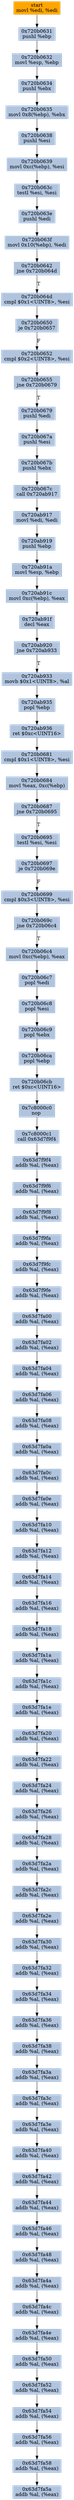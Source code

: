 digraph G {
node[shape=rectangle,style=filled,fillcolor=lightsteelblue,color=lightsteelblue]
bgcolor="transparent"
a0x720b062fmovl_edi_edi[label="start\nmovl %edi, %edi",color="lightgrey",fillcolor="orange"];
a0x720b0631pushl_ebp[label="0x720b0631\npushl %ebp"];
a0x720b0632movl_esp_ebp[label="0x720b0632\nmovl %esp, %ebp"];
a0x720b0634pushl_ebx[label="0x720b0634\npushl %ebx"];
a0x720b0635movl_0x8ebp__ebx[label="0x720b0635\nmovl 0x8(%ebp), %ebx"];
a0x720b0638pushl_esi[label="0x720b0638\npushl %esi"];
a0x720b0639movl_0xcebp__esi[label="0x720b0639\nmovl 0xc(%ebp), %esi"];
a0x720b063ctestl_esi_esi[label="0x720b063c\ntestl %esi, %esi"];
a0x720b063epushl_edi[label="0x720b063e\npushl %edi"];
a0x720b063fmovl_0x10ebp__edi[label="0x720b063f\nmovl 0x10(%ebp), %edi"];
a0x720b0642jne_0x720b064d[label="0x720b0642\njne 0x720b064d"];
a0x720b064dcmpl_0x1UINT8_esi[label="0x720b064d\ncmpl $0x1<UINT8>, %esi"];
a0x720b0650je_0x720b0657[label="0x720b0650\nje 0x720b0657"];
a0x720b0652cmpl_0x2UINT8_esi[label="0x720b0652\ncmpl $0x2<UINT8>, %esi"];
a0x720b0655jne_0x720b0679[label="0x720b0655\njne 0x720b0679"];
a0x720b0679pushl_edi[label="0x720b0679\npushl %edi"];
a0x720b067apushl_esi[label="0x720b067a\npushl %esi"];
a0x720b067bpushl_ebx[label="0x720b067b\npushl %ebx"];
a0x720b067ccall_0x720ab917[label="0x720b067c\ncall 0x720ab917"];
a0x720ab917movl_edi_edi[label="0x720ab917\nmovl %edi, %edi"];
a0x720ab919pushl_ebp[label="0x720ab919\npushl %ebp"];
a0x720ab91amovl_esp_ebp[label="0x720ab91a\nmovl %esp, %ebp"];
a0x720ab91cmovl_0xcebp__eax[label="0x720ab91c\nmovl 0xc(%ebp), %eax"];
a0x720ab91fdecl_eax[label="0x720ab91f\ndecl %eax"];
a0x720ab920jne_0x720ab933[label="0x720ab920\njne 0x720ab933"];
a0x720ab933movb_0x1UINT8_al[label="0x720ab933\nmovb $0x1<UINT8>, %al"];
a0x720ab935popl_ebp[label="0x720ab935\npopl %ebp"];
a0x720ab936ret_0xcUINT16[label="0x720ab936\nret $0xc<UINT16>"];
a0x720b0681cmpl_0x1UINT8_esi[label="0x720b0681\ncmpl $0x1<UINT8>, %esi"];
a0x720b0684movl_eax_0xcebp_[label="0x720b0684\nmovl %eax, 0xc(%ebp)"];
a0x720b0687jne_0x720b0695[label="0x720b0687\njne 0x720b0695"];
a0x720b0695testl_esi_esi[label="0x720b0695\ntestl %esi, %esi"];
a0x720b0697je_0x720b069e[label="0x720b0697\nje 0x720b069e"];
a0x720b0699cmpl_0x3UINT8_esi[label="0x720b0699\ncmpl $0x3<UINT8>, %esi"];
a0x720b069cjne_0x720b06c4[label="0x720b069c\njne 0x720b06c4"];
a0x720b06c4movl_0xcebp__eax[label="0x720b06c4\nmovl 0xc(%ebp), %eax"];
a0x720b06c7popl_edi[label="0x720b06c7\npopl %edi"];
a0x720b06c8popl_esi[label="0x720b06c8\npopl %esi"];
a0x720b06c9popl_ebx[label="0x720b06c9\npopl %ebx"];
a0x720b06capopl_ebp[label="0x720b06ca\npopl %ebp"];
a0x720b06cbret_0xcUINT16[label="0x720b06cb\nret $0xc<UINT16>"];
a0x7c8000c0nop_[label="0x7c8000c0\nnop "];
a0x7c8000c1call_0x63d7f9f4[label="0x7c8000c1\ncall 0x63d7f9f4"];
a0x63d7f9f4addb_al_eax_[label="0x63d7f9f4\naddb %al, (%eax)"];
a0x63d7f9f6addb_al_eax_[label="0x63d7f9f6\naddb %al, (%eax)"];
a0x63d7f9f8addb_al_eax_[label="0x63d7f9f8\naddb %al, (%eax)"];
a0x63d7f9faaddb_al_eax_[label="0x63d7f9fa\naddb %al, (%eax)"];
a0x63d7f9fcaddb_al_eax_[label="0x63d7f9fc\naddb %al, (%eax)"];
a0x63d7f9feaddb_al_eax_[label="0x63d7f9fe\naddb %al, (%eax)"];
a0x63d7fa00addb_al_eax_[label="0x63d7fa00\naddb %al, (%eax)"];
a0x63d7fa02addb_al_eax_[label="0x63d7fa02\naddb %al, (%eax)"];
a0x63d7fa04addb_al_eax_[label="0x63d7fa04\naddb %al, (%eax)"];
a0x63d7fa06addb_al_eax_[label="0x63d7fa06\naddb %al, (%eax)"];
a0x63d7fa08addb_al_eax_[label="0x63d7fa08\naddb %al, (%eax)"];
a0x63d7fa0aaddb_al_eax_[label="0x63d7fa0a\naddb %al, (%eax)"];
a0x63d7fa0caddb_al_eax_[label="0x63d7fa0c\naddb %al, (%eax)"];
a0x63d7fa0eaddb_al_eax_[label="0x63d7fa0e\naddb %al, (%eax)"];
a0x63d7fa10addb_al_eax_[label="0x63d7fa10\naddb %al, (%eax)"];
a0x63d7fa12addb_al_eax_[label="0x63d7fa12\naddb %al, (%eax)"];
a0x63d7fa14addb_al_eax_[label="0x63d7fa14\naddb %al, (%eax)"];
a0x63d7fa16addb_al_eax_[label="0x63d7fa16\naddb %al, (%eax)"];
a0x63d7fa18addb_al_eax_[label="0x63d7fa18\naddb %al, (%eax)"];
a0x63d7fa1aaddb_al_eax_[label="0x63d7fa1a\naddb %al, (%eax)"];
a0x63d7fa1caddb_al_eax_[label="0x63d7fa1c\naddb %al, (%eax)"];
a0x63d7fa1eaddb_al_eax_[label="0x63d7fa1e\naddb %al, (%eax)"];
a0x63d7fa20addb_al_eax_[label="0x63d7fa20\naddb %al, (%eax)"];
a0x63d7fa22addb_al_eax_[label="0x63d7fa22\naddb %al, (%eax)"];
a0x63d7fa24addb_al_eax_[label="0x63d7fa24\naddb %al, (%eax)"];
a0x63d7fa26addb_al_eax_[label="0x63d7fa26\naddb %al, (%eax)"];
a0x63d7fa28addb_al_eax_[label="0x63d7fa28\naddb %al, (%eax)"];
a0x63d7fa2aaddb_al_eax_[label="0x63d7fa2a\naddb %al, (%eax)"];
a0x63d7fa2caddb_al_eax_[label="0x63d7fa2c\naddb %al, (%eax)"];
a0x63d7fa2eaddb_al_eax_[label="0x63d7fa2e\naddb %al, (%eax)"];
a0x63d7fa30addb_al_eax_[label="0x63d7fa30\naddb %al, (%eax)"];
a0x63d7fa32addb_al_eax_[label="0x63d7fa32\naddb %al, (%eax)"];
a0x63d7fa34addb_al_eax_[label="0x63d7fa34\naddb %al, (%eax)"];
a0x63d7fa36addb_al_eax_[label="0x63d7fa36\naddb %al, (%eax)"];
a0x63d7fa38addb_al_eax_[label="0x63d7fa38\naddb %al, (%eax)"];
a0x63d7fa3aaddb_al_eax_[label="0x63d7fa3a\naddb %al, (%eax)"];
a0x63d7fa3caddb_al_eax_[label="0x63d7fa3c\naddb %al, (%eax)"];
a0x63d7fa3eaddb_al_eax_[label="0x63d7fa3e\naddb %al, (%eax)"];
a0x63d7fa40addb_al_eax_[label="0x63d7fa40\naddb %al, (%eax)"];
a0x63d7fa42addb_al_eax_[label="0x63d7fa42\naddb %al, (%eax)"];
a0x63d7fa44addb_al_eax_[label="0x63d7fa44\naddb %al, (%eax)"];
a0x63d7fa46addb_al_eax_[label="0x63d7fa46\naddb %al, (%eax)"];
a0x63d7fa48addb_al_eax_[label="0x63d7fa48\naddb %al, (%eax)"];
a0x63d7fa4aaddb_al_eax_[label="0x63d7fa4a\naddb %al, (%eax)"];
a0x63d7fa4caddb_al_eax_[label="0x63d7fa4c\naddb %al, (%eax)"];
a0x63d7fa4eaddb_al_eax_[label="0x63d7fa4e\naddb %al, (%eax)"];
a0x63d7fa50addb_al_eax_[label="0x63d7fa50\naddb %al, (%eax)"];
a0x63d7fa52addb_al_eax_[label="0x63d7fa52\naddb %al, (%eax)"];
a0x63d7fa54addb_al_eax_[label="0x63d7fa54\naddb %al, (%eax)"];
a0x63d7fa56addb_al_eax_[label="0x63d7fa56\naddb %al, (%eax)"];
a0x63d7fa58addb_al_eax_[label="0x63d7fa58\naddb %al, (%eax)"];
a0x63d7fa5aaddb_al_eax_[label="0x63d7fa5a\naddb %al, (%eax)"];
a0x720b062fmovl_edi_edi -> a0x720b0631pushl_ebp [color="#000000"];
a0x720b0631pushl_ebp -> a0x720b0632movl_esp_ebp [color="#000000"];
a0x720b0632movl_esp_ebp -> a0x720b0634pushl_ebx [color="#000000"];
a0x720b0634pushl_ebx -> a0x720b0635movl_0x8ebp__ebx [color="#000000"];
a0x720b0635movl_0x8ebp__ebx -> a0x720b0638pushl_esi [color="#000000"];
a0x720b0638pushl_esi -> a0x720b0639movl_0xcebp__esi [color="#000000"];
a0x720b0639movl_0xcebp__esi -> a0x720b063ctestl_esi_esi [color="#000000"];
a0x720b063ctestl_esi_esi -> a0x720b063epushl_edi [color="#000000"];
a0x720b063epushl_edi -> a0x720b063fmovl_0x10ebp__edi [color="#000000"];
a0x720b063fmovl_0x10ebp__edi -> a0x720b0642jne_0x720b064d [color="#000000"];
a0x720b0642jne_0x720b064d -> a0x720b064dcmpl_0x1UINT8_esi [color="#000000",label="T"];
a0x720b064dcmpl_0x1UINT8_esi -> a0x720b0650je_0x720b0657 [color="#000000"];
a0x720b0650je_0x720b0657 -> a0x720b0652cmpl_0x2UINT8_esi [color="#000000",label="F"];
a0x720b0652cmpl_0x2UINT8_esi -> a0x720b0655jne_0x720b0679 [color="#000000"];
a0x720b0655jne_0x720b0679 -> a0x720b0679pushl_edi [color="#000000",label="T"];
a0x720b0679pushl_edi -> a0x720b067apushl_esi [color="#000000"];
a0x720b067apushl_esi -> a0x720b067bpushl_ebx [color="#000000"];
a0x720b067bpushl_ebx -> a0x720b067ccall_0x720ab917 [color="#000000"];
a0x720b067ccall_0x720ab917 -> a0x720ab917movl_edi_edi [color="#000000"];
a0x720ab917movl_edi_edi -> a0x720ab919pushl_ebp [color="#000000"];
a0x720ab919pushl_ebp -> a0x720ab91amovl_esp_ebp [color="#000000"];
a0x720ab91amovl_esp_ebp -> a0x720ab91cmovl_0xcebp__eax [color="#000000"];
a0x720ab91cmovl_0xcebp__eax -> a0x720ab91fdecl_eax [color="#000000"];
a0x720ab91fdecl_eax -> a0x720ab920jne_0x720ab933 [color="#000000"];
a0x720ab920jne_0x720ab933 -> a0x720ab933movb_0x1UINT8_al [color="#000000",label="T"];
a0x720ab933movb_0x1UINT8_al -> a0x720ab935popl_ebp [color="#000000"];
a0x720ab935popl_ebp -> a0x720ab936ret_0xcUINT16 [color="#000000"];
a0x720ab936ret_0xcUINT16 -> a0x720b0681cmpl_0x1UINT8_esi [color="#000000"];
a0x720b0681cmpl_0x1UINT8_esi -> a0x720b0684movl_eax_0xcebp_ [color="#000000"];
a0x720b0684movl_eax_0xcebp_ -> a0x720b0687jne_0x720b0695 [color="#000000"];
a0x720b0687jne_0x720b0695 -> a0x720b0695testl_esi_esi [color="#000000",label="T"];
a0x720b0695testl_esi_esi -> a0x720b0697je_0x720b069e [color="#000000"];
a0x720b0697je_0x720b069e -> a0x720b0699cmpl_0x3UINT8_esi [color="#000000",label="F"];
a0x720b0699cmpl_0x3UINT8_esi -> a0x720b069cjne_0x720b06c4 [color="#000000"];
a0x720b069cjne_0x720b06c4 -> a0x720b06c4movl_0xcebp__eax [color="#000000",label="T"];
a0x720b06c4movl_0xcebp__eax -> a0x720b06c7popl_edi [color="#000000"];
a0x720b06c7popl_edi -> a0x720b06c8popl_esi [color="#000000"];
a0x720b06c8popl_esi -> a0x720b06c9popl_ebx [color="#000000"];
a0x720b06c9popl_ebx -> a0x720b06capopl_ebp [color="#000000"];
a0x720b06capopl_ebp -> a0x720b06cbret_0xcUINT16 [color="#000000"];
a0x720b06cbret_0xcUINT16 -> a0x7c8000c0nop_ [color="#000000"];
a0x7c8000c0nop_ -> a0x7c8000c1call_0x63d7f9f4 [color="#000000"];
a0x7c8000c1call_0x63d7f9f4 -> a0x63d7f9f4addb_al_eax_ [color="#000000"];
a0x63d7f9f4addb_al_eax_ -> a0x63d7f9f6addb_al_eax_ [color="#000000"];
a0x63d7f9f6addb_al_eax_ -> a0x63d7f9f8addb_al_eax_ [color="#000000"];
a0x63d7f9f8addb_al_eax_ -> a0x63d7f9faaddb_al_eax_ [color="#000000"];
a0x63d7f9faaddb_al_eax_ -> a0x63d7f9fcaddb_al_eax_ [color="#000000"];
a0x63d7f9fcaddb_al_eax_ -> a0x63d7f9feaddb_al_eax_ [color="#000000"];
a0x63d7f9feaddb_al_eax_ -> a0x63d7fa00addb_al_eax_ [color="#000000"];
a0x63d7fa00addb_al_eax_ -> a0x63d7fa02addb_al_eax_ [color="#000000"];
a0x63d7fa02addb_al_eax_ -> a0x63d7fa04addb_al_eax_ [color="#000000"];
a0x63d7fa04addb_al_eax_ -> a0x63d7fa06addb_al_eax_ [color="#000000"];
a0x63d7fa06addb_al_eax_ -> a0x63d7fa08addb_al_eax_ [color="#000000"];
a0x63d7fa08addb_al_eax_ -> a0x63d7fa0aaddb_al_eax_ [color="#000000"];
a0x63d7fa0aaddb_al_eax_ -> a0x63d7fa0caddb_al_eax_ [color="#000000"];
a0x63d7fa0caddb_al_eax_ -> a0x63d7fa0eaddb_al_eax_ [color="#000000"];
a0x63d7fa0eaddb_al_eax_ -> a0x63d7fa10addb_al_eax_ [color="#000000"];
a0x63d7fa10addb_al_eax_ -> a0x63d7fa12addb_al_eax_ [color="#000000"];
a0x63d7fa12addb_al_eax_ -> a0x63d7fa14addb_al_eax_ [color="#000000"];
a0x63d7fa14addb_al_eax_ -> a0x63d7fa16addb_al_eax_ [color="#000000"];
a0x63d7fa16addb_al_eax_ -> a0x63d7fa18addb_al_eax_ [color="#000000"];
a0x63d7fa18addb_al_eax_ -> a0x63d7fa1aaddb_al_eax_ [color="#000000"];
a0x63d7fa1aaddb_al_eax_ -> a0x63d7fa1caddb_al_eax_ [color="#000000"];
a0x63d7fa1caddb_al_eax_ -> a0x63d7fa1eaddb_al_eax_ [color="#000000"];
a0x63d7fa1eaddb_al_eax_ -> a0x63d7fa20addb_al_eax_ [color="#000000"];
a0x63d7fa20addb_al_eax_ -> a0x63d7fa22addb_al_eax_ [color="#000000"];
a0x63d7fa22addb_al_eax_ -> a0x63d7fa24addb_al_eax_ [color="#000000"];
a0x63d7fa24addb_al_eax_ -> a0x63d7fa26addb_al_eax_ [color="#000000"];
a0x63d7fa26addb_al_eax_ -> a0x63d7fa28addb_al_eax_ [color="#000000"];
a0x63d7fa28addb_al_eax_ -> a0x63d7fa2aaddb_al_eax_ [color="#000000"];
a0x63d7fa2aaddb_al_eax_ -> a0x63d7fa2caddb_al_eax_ [color="#000000"];
a0x63d7fa2caddb_al_eax_ -> a0x63d7fa2eaddb_al_eax_ [color="#000000"];
a0x63d7fa2eaddb_al_eax_ -> a0x63d7fa30addb_al_eax_ [color="#000000"];
a0x63d7fa30addb_al_eax_ -> a0x63d7fa32addb_al_eax_ [color="#000000"];
a0x63d7fa32addb_al_eax_ -> a0x63d7fa34addb_al_eax_ [color="#000000"];
a0x63d7fa34addb_al_eax_ -> a0x63d7fa36addb_al_eax_ [color="#000000"];
a0x63d7fa36addb_al_eax_ -> a0x63d7fa38addb_al_eax_ [color="#000000"];
a0x63d7fa38addb_al_eax_ -> a0x63d7fa3aaddb_al_eax_ [color="#000000"];
a0x63d7fa3aaddb_al_eax_ -> a0x63d7fa3caddb_al_eax_ [color="#000000"];
a0x63d7fa3caddb_al_eax_ -> a0x63d7fa3eaddb_al_eax_ [color="#000000"];
a0x63d7fa3eaddb_al_eax_ -> a0x63d7fa40addb_al_eax_ [color="#000000"];
a0x63d7fa40addb_al_eax_ -> a0x63d7fa42addb_al_eax_ [color="#000000"];
a0x63d7fa42addb_al_eax_ -> a0x63d7fa44addb_al_eax_ [color="#000000"];
a0x63d7fa44addb_al_eax_ -> a0x63d7fa46addb_al_eax_ [color="#000000"];
a0x63d7fa46addb_al_eax_ -> a0x63d7fa48addb_al_eax_ [color="#000000"];
a0x63d7fa48addb_al_eax_ -> a0x63d7fa4aaddb_al_eax_ [color="#000000"];
a0x63d7fa4aaddb_al_eax_ -> a0x63d7fa4caddb_al_eax_ [color="#000000"];
a0x63d7fa4caddb_al_eax_ -> a0x63d7fa4eaddb_al_eax_ [color="#000000"];
a0x63d7fa4eaddb_al_eax_ -> a0x63d7fa50addb_al_eax_ [color="#000000"];
a0x63d7fa50addb_al_eax_ -> a0x63d7fa52addb_al_eax_ [color="#000000"];
a0x63d7fa52addb_al_eax_ -> a0x63d7fa54addb_al_eax_ [color="#000000"];
a0x63d7fa54addb_al_eax_ -> a0x63d7fa56addb_al_eax_ [color="#000000"];
a0x63d7fa56addb_al_eax_ -> a0x63d7fa58addb_al_eax_ [color="#000000"];
a0x63d7fa58addb_al_eax_ -> a0x63d7fa5aaddb_al_eax_ [color="#000000"];
}
